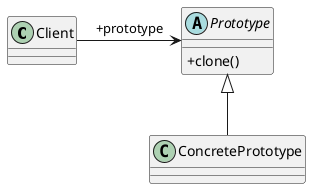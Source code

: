 @startuml
skinparam classAttributeIconSize 0

class Client
abstract class Prototype {
    +clone()
}
class ConcretePrototype

ConcretePrototype -up-|> Prototype

Client -right-> Prototype : +prototype

@enduml